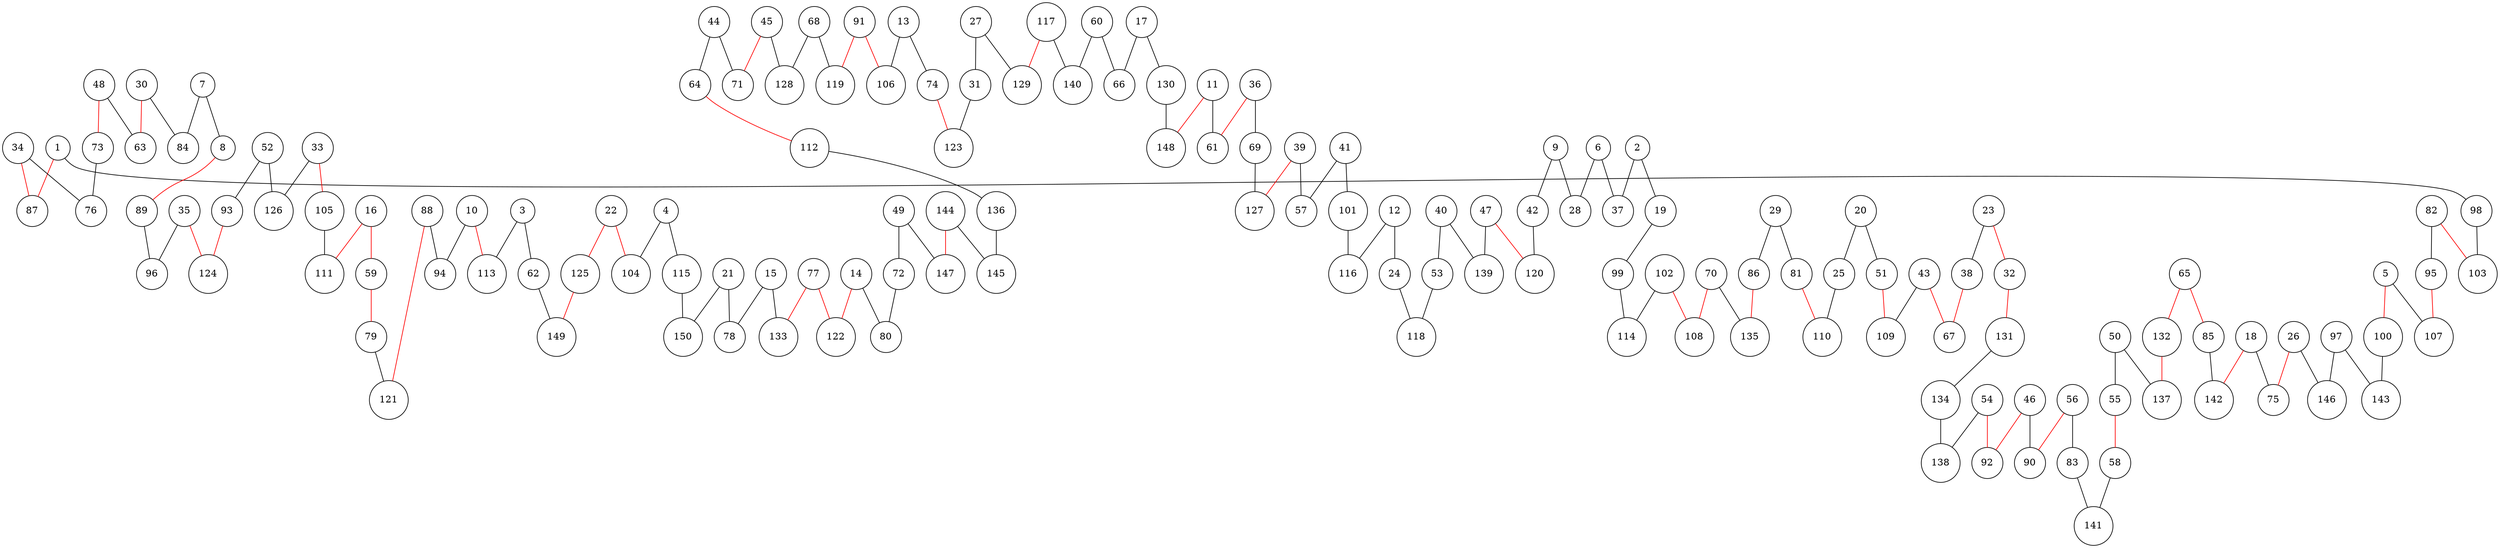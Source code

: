 graph ch150 {
	node [shape=circle fillcolor=white]
	1 [ pos = "1.070403,15.473337!"]
	2 [ pos = "17.502303,14.132669!"]
	3 [ pos = "1.090184,10.096625!"]
	4 [ pos = "1.527918,3.759195!"]
	5 [ pos = "4.090149,18.061076!"]
	6 [ pos = "19.725748,13.395577!"]
	7 [ pos = "3.223497,15.136220!"]
	8 [ pos = "4.045175,14.432919!"]
	9 [ pos = "18.899667,12.749494!"]
	10 [ pos = "2.824434,10.995623!"]
	11 [ pos = "19.938547,5.157585!"]
	12 [ pos = "15.338401,8.211936!"]
	13 [ pos = "5.500969,0.584369!"]
	14 [ pos = "8.084956,6.570059!"]
	15 [ pos = "6.885267,8.048578!"]
	16 [ pos = "7.059753,9.219271!"]
	17 [ pos = "18.576023,1.782125!"]
	18 [ pos = "10.091405,19.063659!"]
	19 [ pos = "18.108887,15.294098!"]
	20 [ pos = "13.960988,12.507889!"]
	21 [ pos = "4.042783,6.530959!"]
	22 [ pos = "0.496421,6.868557!"]
	23 [ pos = "11.366327,6.614630!"]
	24 [ pos = "16.175982,8.073501!"]
	25 [ pos = "13.606060,13.395685!"]
	26 [ pos = "9.218159,15.733723!"]
	27 [ pos = "11.366327,2.137379!"]
	28 [ pos = "19.237331,12.376251!"]
	29 [ pos = "16.331330,15.160349!"]
	30 [ pos = "2.992065,13.804046!"]
	31 [ pos = "10.198446,1.934069!"]
	32 [ pos = "11.447763,7.252775!"]
	33 [ pos = "8.071149,12.203434!"]
	34 [ pos = "1.680444,14.500185!"]
	35 [ pos = "5.425030,13.162452!"]
	36 [ pos = "18.867103,6.479378!"]
	37 [ pos = "18.270090,13.358259!"]
	38 [ pos = "11.865719,6.670250!"]
	39 [ pos = "15.646513,4.621880!"]
	40 [ pos = "17.630354,9.701864!"]
	41 [ pos = "14.148181,4.234848!"]
	42 [ pos = "18.011843,12.392609!"]
	43 [ pos = "13.468938,8.983704!"]
	44 [ pos = "3.952441,3.921676!"]
	45 [ pos = "2.618437,3.145515!"]
	46 [ pos = "11.170158,12.121648!"]
	47 [ pos = "16.158153,12.269814!"]
	48 [ pos = "1.558884,12.538326!"]
	49 [ pos = "9.559195,4.397102!"]
	50 [ pos = "15.182289,17.508351!"]
	51 [ pos = "13.601401,11.029699!"]
	52 [ pos = "6.542394,11.734786!"]
	53 [ pos = "16.536081,9.186936!"]
	54 [ pos = "10.261551,11.563840!"]
	55 [ pos = "13.908183,16.955286!"]
	56 [ pos = "9.811320,14.561400!"]
	57 [ pos = "15.163236,3.936547!"]
	58 [ pos = "14.261036,16.474033!"]
	59 [ pos = "6.413330,8.933551!"]
	60 [ pos = "17.035141,2.339060!"]
	61 [ pos = "18.914176,6.205405!"]
	62 [ pos = "1.249088,8.733548!"]
	63 [ pos = "2.271939,12.750256!"]
	64 [ pos = "6.015869,3.737186!"]
	65 [ pos = "12.358570,17.995009!"]
	66 [ pos = "17.818877,1.978143!"]
	67 [ pos = "12.480229,8.089219!"]
	68 [ pos = "1.698731,1.147273!"]
	69 [ pos = "18.038287,6.585578!"]
	70 [ pos = "16.563128,17.183806!"]
	71 [ pos = "3.369725,3.230125!"]
	72 [ pos = "8.513946,4.754946!"]
	73 [ pos = "0.650838,13.023861!"]
	74 [ pos = "7.425179,0.303629!"]
	75 [ pos = "9.788122,17.136692!"]
	76 [ pos = "0.286649,13.978693!"]
	77 [ pos = "9.014315,7.811661!"]
	78 [ pos = "6.310011,7.721729!"]
	79 [ pos = "5.492731,8.982619!"]
	80 [ pos = "7.762392,6.441175!"]
	81 [ pos = "15.173795,14.411434!"]
	82 [ pos = "1.216036,18.765668!"]
	83 [ pos = "11.325409,15.423468!"]
	84 [ pos = "3.392617,14.544262!"]
	85 [ pos = "11.312941,20.000000!"]
	86 [ pos = "15.982435,16.035927!"]
	87 [ pos = "0.647488,15.045568!"]
	88 [ pos = "3.877925,9.315896!"]
	89 [ pos = "4.044120,13.873387!"]
	90 [ pos = "11.343897,13.173151!"]
	91 [ pos = "2.508785,0.560857!"]
	92 [ pos = "10.018748,12.026605!"]
	93 [ pos = "6.195552,13.336857!"]
	94 [ pos = "3.743152,10.039465!"]
	95 [ pos = "2.076600,18.463202!"]
	96 [ pos = "4.134168,13.077851!"]
	97 [ pos = "6.071797,17.008998!"]
	98 [ pos = "1.427191,15.479799!"]
	99 [ pos = "18.775098,15.956568!"]
	100 [ pos = "5.048883,18.541505!"]
	101 [ pos = "14.306094,5.682120!"]
	102 [ pos = "18.135347,17.520978!"]
	103 [ pos = "1.708378,15.771338!"]
	104 [ pos = "0.434990,4.089678!"]
	105 [ pos = "8.091214,10.762651!"]
	106 [ pos = "4.189593,1.127121!"]
	107 [ pos = "2.912454,18.157671!"]
	108 [ pos = "16.816733,16.599385!"]
	109 [ pos = "13.073289,10.007079!"]
	110 [ pos = "15.366332,13.511332!"]
	111 [ pos = "7.701285,10.506265!"]
	112 [ pos = "6.858946,2.934217!"]
	113 [ pos = "2.529321,10.980131!"]
	114 [ pos = "18.838540,16.695529!"]
	115 [ pos = "2.794301,4.501713!"]
	116 [ pos = "14.484400,6.661607!"]
	117 [ pos = "14.302496,1.855901!"]
	118 [ pos = "16.994222,7.887330!"]
	119 [ pos = "1.893560,0.689934!"]
	120 [ pos = "17.108910,11.852279!"]
	121 [ pos = "4.926364,9.846400!"]
	122 [ pos = "8.562264,7.199885!"]
	123 [ pos = "8.686824,0.601901!"]
	124 [ pos = "5.657935,14.649360!"]
	125 [ pos = "1.601628,6.949344!"]
	126 [ pos = "7.306444,12.833197!"]
	127 [ pos = "17.395079,6.362549!"]
	128 [ pos = "2.009106,2.227835!"]
	129 [ pos = "11.385518,3.418191!"]
	130 [ pos = "18.169060,3.811735!"]
	131 [ pos = "10.817101,7.784879!"]
	132 [ pos = "13.860669,19.357731!"]
	133 [ pos = "7.973012,8.575118!"]
	134 [ pos = "10.911600,10.302055!"]
	135 [ pos = "15.942161,17.020343!"]
	136 [ pos = "7.120674,2.191720!"]
	137 [ pos = "16.093627,19.156603!"]
	138 [ pos = "11.394682,11.225968!"]
	139 [ pos = "16.893844,10.599616!"]
	140 [ pos = "15.959136,0.012005!"]
	141 [ pos = "13.191899,15.167891!"]
	142 [ pos = "10.141679,19.595931!"]
	143 [ pos = "5.536833,19.148170!"]
	144 [ pos = "10.072770,4.012003!"]
	145 [ pos = "8.818241,3.293759!"]
	146 [ pos = "8.565319,15.169705!"]
	147 [ pos = "9.557024,4.350001!"]
	148 [ pos = "19.754931,3.847665!"]
	149 [ pos = "1.374617,7.747062!"]
	150 [ pos = "2.620210,4.756116!"]

	1 -- 87 [color = red]
	1 -- 98 [color = black]
	2 -- 19 [color = black]
	2 -- 37 [color = black]
	3 -- 62 [color = black]
	3 -- 113 [color = black]
	4 -- 104 [color = black]
	4 -- 115 [color = black]
	5 -- 100 [color = red]
	5 -- 107 [color = black]
	6 -- 28 [color = black]
	6 -- 37 [color = black]
	7 -- 8 [color = black]
	7 -- 84 [color = black]
	8 -- 89 [color = red]
	9 -- 28 [color = black]
	9 -- 42 [color = black]
	10 -- 94 [color = black]
	10 -- 113 [color = red]
	11 -- 61 [color = black]
	11 -- 148 [color = red]
	12 -- 24 [color = black]
	12 -- 116 [color = black]
	13 -- 74 [color = black]
	13 -- 106 [color = black]
	14 -- 80 [color = black]
	14 -- 122 [color = red]
	15 -- 78 [color = black]
	15 -- 133 [color = black]
	16 -- 59 [color = red]
	16 -- 111 [color = red]
	17 -- 66 [color = black]
	17 -- 130 [color = black]
	18 -- 75 [color = black]
	18 -- 142 [color = red]
	19 -- 99 [color = black]
	20 -- 25 [color = black]
	20 -- 51 [color = black]
	21 -- 78 [color = black]
	21 -- 150 [color = black]
	22 -- 104 [color = red]
	22 -- 125 [color = red]
	23 -- 32 [color = red]
	23 -- 38 [color = black]
	24 -- 118 [color = black]
	25 -- 110 [color = black]
	26 -- 75 [color = red]
	26 -- 146 [color = black]
	27 -- 31 [color = black]
	27 -- 129 [color = black]
	29 -- 81 [color = black]
	29 -- 86 [color = black]
	30 -- 63 [color = red]
	30 -- 84 [color = black]
	31 -- 123 [color = black]
	32 -- 131 [color = red]
	33 -- 105 [color = red]
	33 -- 126 [color = black]
	34 -- 76 [color = black]
	34 -- 87 [color = red]
	35 -- 96 [color = black]
	35 -- 124 [color = red]
	36 -- 61 [color = red]
	36 -- 69 [color = black]
	38 -- 67 [color = red]
	39 -- 57 [color = black]
	39 -- 127 [color = red]
	40 -- 53 [color = black]
	40 -- 139 [color = black]
	41 -- 57 [color = black]
	41 -- 101 [color = black]
	42 -- 120 [color = black]
	43 -- 67 [color = red]
	43 -- 109 [color = black]
	44 -- 64 [color = black]
	44 -- 71 [color = black]
	45 -- 71 [color = red]
	45 -- 128 [color = black]
	46 -- 90 [color = black]
	46 -- 92 [color = red]
	47 -- 120 [color = red]
	47 -- 139 [color = black]
	48 -- 63 [color = black]
	48 -- 73 [color = red]
	49 -- 72 [color = black]
	49 -- 147 [color = black]
	50 -- 55 [color = black]
	50 -- 137 [color = black]
	51 -- 109 [color = red]
	52 -- 93 [color = black]
	52 -- 126 [color = black]
	53 -- 118 [color = black]
	54 -- 92 [color = red]
	54 -- 138 [color = black]
	55 -- 58 [color = red]
	56 -- 83 [color = black]
	56 -- 90 [color = red]
	58 -- 141 [color = black]
	59 -- 79 [color = red]
	60 -- 66 [color = black]
	60 -- 140 [color = black]
	62 -- 149 [color = black]
	64 -- 112 [color = red]
	65 -- 85 [color = red]
	65 -- 132 [color = red]
	68 -- 119 [color = black]
	68 -- 128 [color = black]
	69 -- 127 [color = black]
	70 -- 108 [color = red]
	70 -- 135 [color = black]
	72 -- 80 [color = black]
	73 -- 76 [color = black]
	74 -- 123 [color = red]
	77 -- 122 [color = red]
	77 -- 133 [color = red]
	79 -- 121 [color = black]
	81 -- 110 [color = red]
	82 -- 95 [color = black]
	82 -- 103 [color = red]
	83 -- 141 [color = black]
	85 -- 142 [color = black]
	86 -- 135 [color = red]
	88 -- 94 [color = black]
	88 -- 121 [color = red]
	89 -- 96 [color = black]
	91 -- 106 [color = red]
	91 -- 119 [color = red]
	93 -- 124 [color = red]
	95 -- 107 [color = red]
	97 -- 143 [color = black]
	97 -- 146 [color = black]
	98 -- 103 [color = black]
	99 -- 114 [color = black]
	100 -- 143 [color = black]
	101 -- 116 [color = black]
	102 -- 108 [color = red]
	102 -- 114 [color = black]
	105 -- 111 [color = black]
	112 -- 136 [color = black]
	115 -- 150 [color = black]
	117 -- 129 [color = red]
	117 -- 140 [color = black]
	125 -- 149 [color = red]
	130 -- 148 [color = black]
	131 -- 134 [color = black]
	132 -- 137 [color = red]
	134 -- 138 [color = black]
	136 -- 145 [color = black]
	144 -- 145 [color = black]
	144 -- 147 [color = red]
}